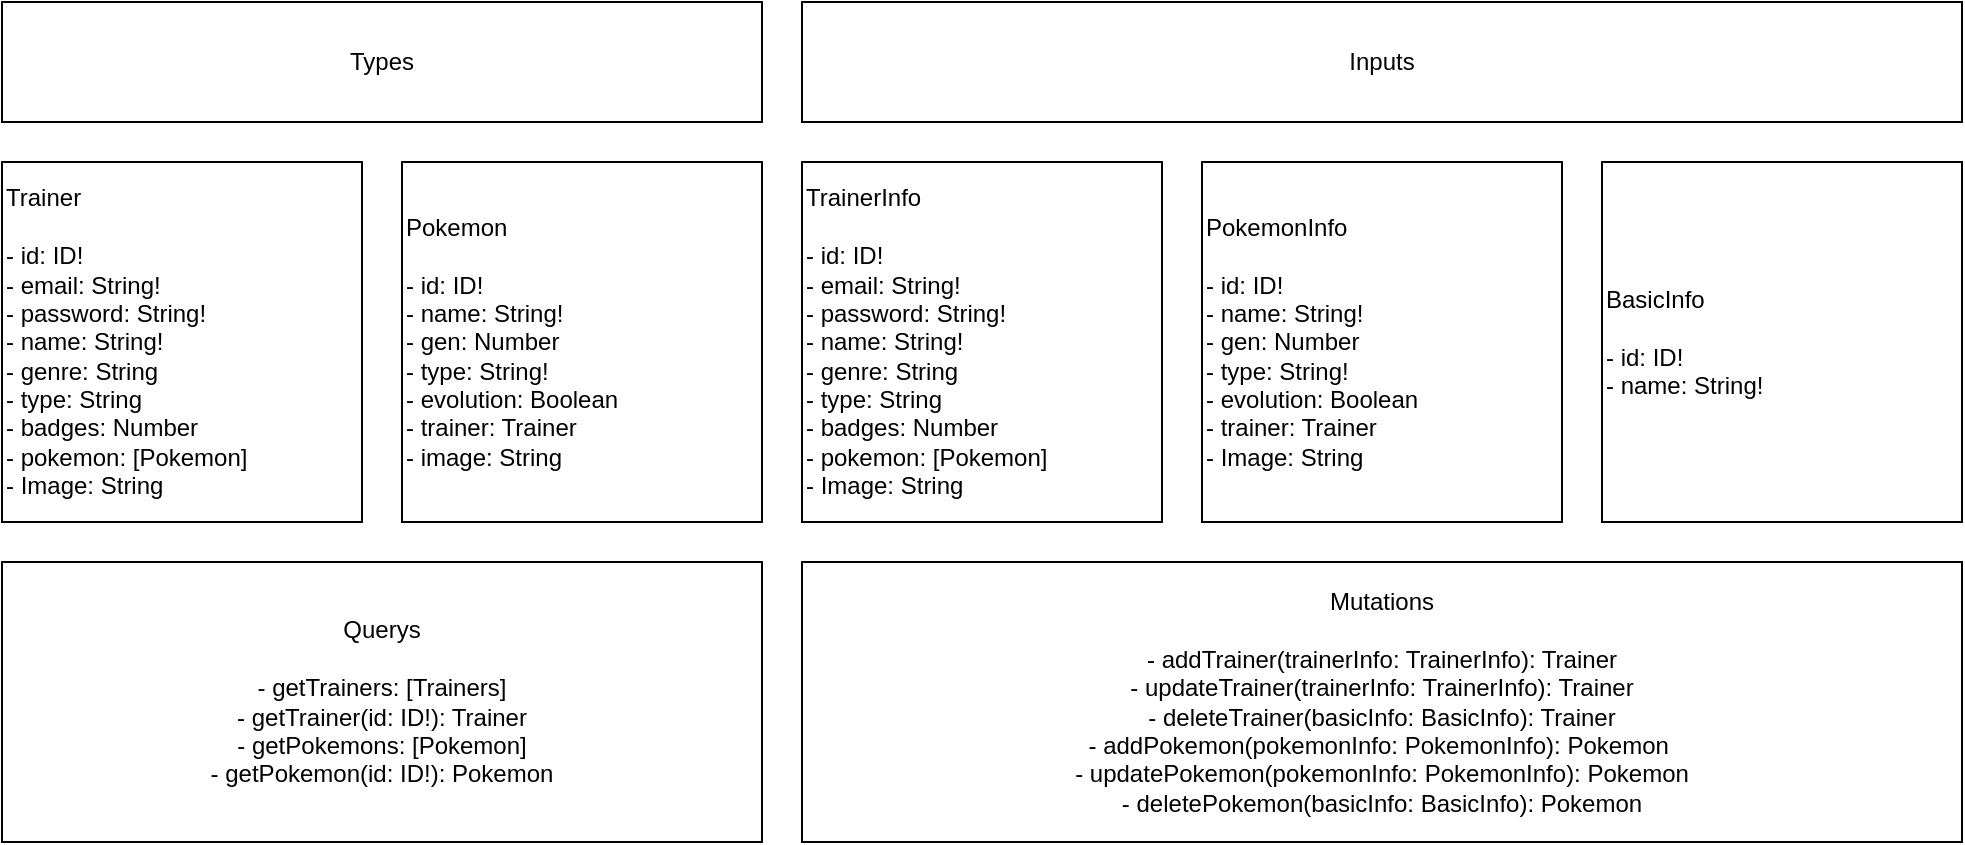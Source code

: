 <mxfile>
    <diagram id="H7Mglei3nW_4X7iXaiVd" name="Page-1">
        <mxGraphModel dx="666" dy="448" grid="1" gridSize="10" guides="1" tooltips="1" connect="1" arrows="1" fold="1" page="1" pageScale="1" pageWidth="850" pageHeight="1100" math="0" shadow="0">
            <root>
                <mxCell id="0"/>
                <mxCell id="1" parent="0"/>
                <mxCell id="2" value="Types&lt;br&gt;" style="rounded=0;whiteSpace=wrap;html=1;" vertex="1" parent="1">
                    <mxGeometry x="40" y="40" width="380" height="60" as="geometry"/>
                </mxCell>
                <mxCell id="5" value="Pokemon&lt;br&gt;&lt;br&gt;- id: ID!&lt;br&gt;- name: String!&lt;br&gt;- gen: Number&lt;br&gt;- type: String!&lt;br&gt;&lt;div style=&quot;&quot;&gt;- evolution: Boolean&lt;/div&gt;&lt;div style=&quot;&quot;&gt;- trainer: Trainer&lt;/div&gt;&lt;div style=&quot;&quot;&gt;- image: String&lt;/div&gt;" style="whiteSpace=wrap;html=1;aspect=fixed;align=left;" vertex="1" parent="1">
                    <mxGeometry x="240" y="120" width="180" height="180" as="geometry"/>
                </mxCell>
                <mxCell id="8" value="Querys&lt;br&gt;&lt;br&gt;- getTrainers: [Trainers]&lt;br&gt;- getTrainer(id: ID!): Trainer&lt;br&gt;- getPokemons: [Pokemon]&lt;br&gt;- getPokemon(id: ID!): Pokemon" style="rounded=0;whiteSpace=wrap;html=1;" vertex="1" parent="1">
                    <mxGeometry x="40" y="320" width="380" height="140" as="geometry"/>
                </mxCell>
                <mxCell id="9" value="Mutations&lt;br&gt;&lt;br&gt;- addTrainer(trainerInfo: TrainerInfo): Trainer&lt;br&gt;- updateTrainer(trainerInfo: TrainerInfo): Trainer&lt;br&gt;- deleteTrainer(basicInfo: BasicInfo): Trainer&lt;br&gt;- addPokemon(pokemonInfo: PokemonInfo): Pokemon&amp;nbsp;&lt;br&gt;- updatePokemon(pokemonInfo: PokemonInfo): Pokemon&lt;br&gt;- deletePokemon(basicInfo: BasicInfo): Pokemon" style="rounded=0;whiteSpace=wrap;html=1;" vertex="1" parent="1">
                    <mxGeometry x="440" y="320" width="580" height="140" as="geometry"/>
                </mxCell>
                <mxCell id="10" value="Inputs" style="rounded=0;whiteSpace=wrap;html=1;" vertex="1" parent="1">
                    <mxGeometry x="440" y="40" width="580" height="60" as="geometry"/>
                </mxCell>
                <mxCell id="13" value="PokemonInfo&lt;br&gt;&lt;br&gt;- id: ID!&lt;br&gt;- name: String!&lt;br&gt;- gen: Number&lt;br&gt;- type: String!&lt;br&gt;&lt;div style=&quot;&quot;&gt;- evolution: Boolean&lt;/div&gt;&lt;div style=&quot;&quot;&gt;- trainer: Trainer&lt;/div&gt;&lt;div style=&quot;&quot;&gt;- Image: String&lt;/div&gt;" style="whiteSpace=wrap;html=1;aspect=fixed;align=left;" vertex="1" parent="1">
                    <mxGeometry x="640" y="120" width="180" height="180" as="geometry"/>
                </mxCell>
                <mxCell id="14" value="BasicInfo&lt;br&gt;&lt;br&gt;- id: ID!&lt;br&gt;- name: String!" style="whiteSpace=wrap;html=1;aspect=fixed;align=left;" vertex="1" parent="1">
                    <mxGeometry x="840" y="120" width="180" height="180" as="geometry"/>
                </mxCell>
                <mxCell id="15" value="Trainer&lt;br&gt;&lt;br&gt;- id: ID!&lt;br&gt;- email: String!&lt;br&gt;- password: String!&lt;br&gt;- name: String!&lt;br&gt;- genre: String&lt;br&gt;- type: String&lt;br&gt;- badges: Number&lt;br&gt;&lt;div style=&quot;&quot;&gt;- pokemon: [Pokemon]&lt;/div&gt;&lt;div style=&quot;&quot;&gt;- Image: String&lt;/div&gt;" style="whiteSpace=wrap;html=1;aspect=fixed;align=left;" vertex="1" parent="1">
                    <mxGeometry x="40" y="120" width="180" height="180" as="geometry"/>
                </mxCell>
                <mxCell id="16" value="TrainerInfo&lt;br&gt;&lt;br&gt;- id: ID!&lt;br&gt;- email: String!&lt;br&gt;- password: String!&lt;br&gt;- name: String!&lt;br&gt;- genre: String&lt;br&gt;- type: String&lt;br&gt;- badges: Number&lt;br&gt;&lt;div style=&quot;&quot;&gt;- pokemon: [Pokemon]&lt;/div&gt;&lt;div style=&quot;&quot;&gt;- Image: String&lt;/div&gt;" style="whiteSpace=wrap;html=1;aspect=fixed;align=left;" vertex="1" parent="1">
                    <mxGeometry x="440" y="120" width="180" height="180" as="geometry"/>
                </mxCell>
            </root>
        </mxGraphModel>
    </diagram>
</mxfile>